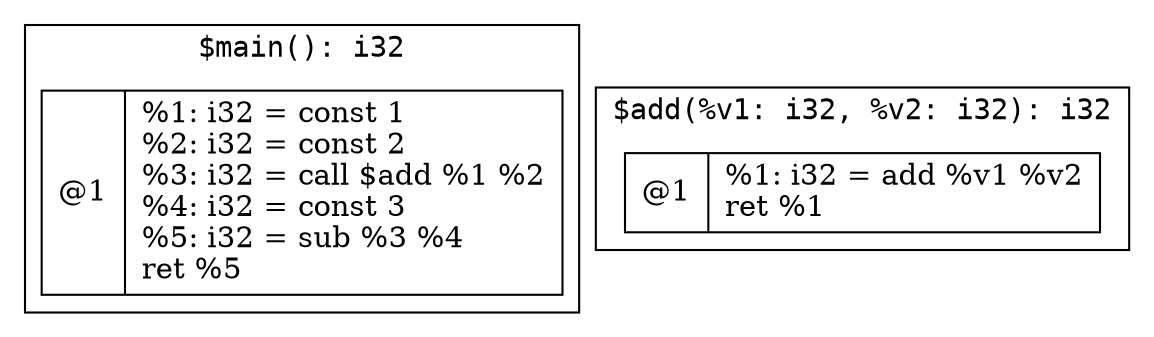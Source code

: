 digraph {
   fontname=monospace
   node [shape=record]

   subgraph cluster_0 {
      label="$main(): i32"

      "$main@1" [label="@1|%1: i32 = const 1\l%2: i32 = const 2\l%3: i32 = call $add %1 %2\l%4: i32 = const 3\l%5: i32 = sub %3 %4\lret %5\l"]
   }

   subgraph cluster_1 {
      label="$add(%v1: i32, %v2: i32): i32"

      "$add@1" [label="@1|%1: i32 = add %v1 %v2\lret %1\l"]
   }
}
